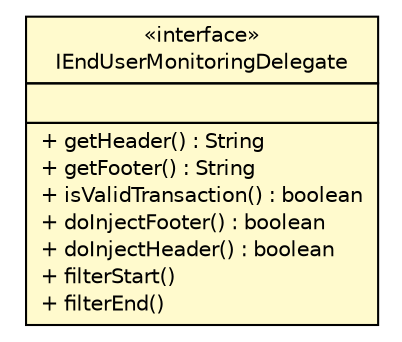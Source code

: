 #!/usr/local/bin/dot
#
# Class diagram 
# Generated by UMLGraph version 5.4 (http://www.umlgraph.org/)
#

digraph G {
	edge [fontname="Helvetica",fontsize=10,labelfontname="Helvetica",labelfontsize=10];
	node [fontname="Helvetica",fontsize=10,shape=plaintext];
	nodesep=0.25;
	ranksep=0.5;
	// com.appdynamics.apm.appagent.api.IEndUserMonitoringDelegate
	c61 [label=<<table title="com.appdynamics.apm.appagent.api.IEndUserMonitoringDelegate" border="0" cellborder="1" cellspacing="0" cellpadding="2" port="p" bgcolor="lemonChiffon" href="./IEndUserMonitoringDelegate.html">
		<tr><td><table border="0" cellspacing="0" cellpadding="1">
<tr><td align="center" balign="center"> &#171;interface&#187; </td></tr>
<tr><td align="center" balign="center"> IEndUserMonitoringDelegate </td></tr>
		</table></td></tr>
		<tr><td><table border="0" cellspacing="0" cellpadding="1">
<tr><td align="left" balign="left">  </td></tr>
		</table></td></tr>
		<tr><td><table border="0" cellspacing="0" cellpadding="1">
<tr><td align="left" balign="left"> + getHeader() : String </td></tr>
<tr><td align="left" balign="left"> + getFooter() : String </td></tr>
<tr><td align="left" balign="left"> + isValidTransaction() : boolean </td></tr>
<tr><td align="left" balign="left"> + doInjectFooter() : boolean </td></tr>
<tr><td align="left" balign="left"> + doInjectHeader() : boolean </td></tr>
<tr><td align="left" balign="left"> + filterStart() </td></tr>
<tr><td align="left" balign="left"> + filterEnd() </td></tr>
		</table></td></tr>
		</table>>, URL="./IEndUserMonitoringDelegate.html", fontname="Helvetica", fontcolor="black", fontsize=10.0];
}

